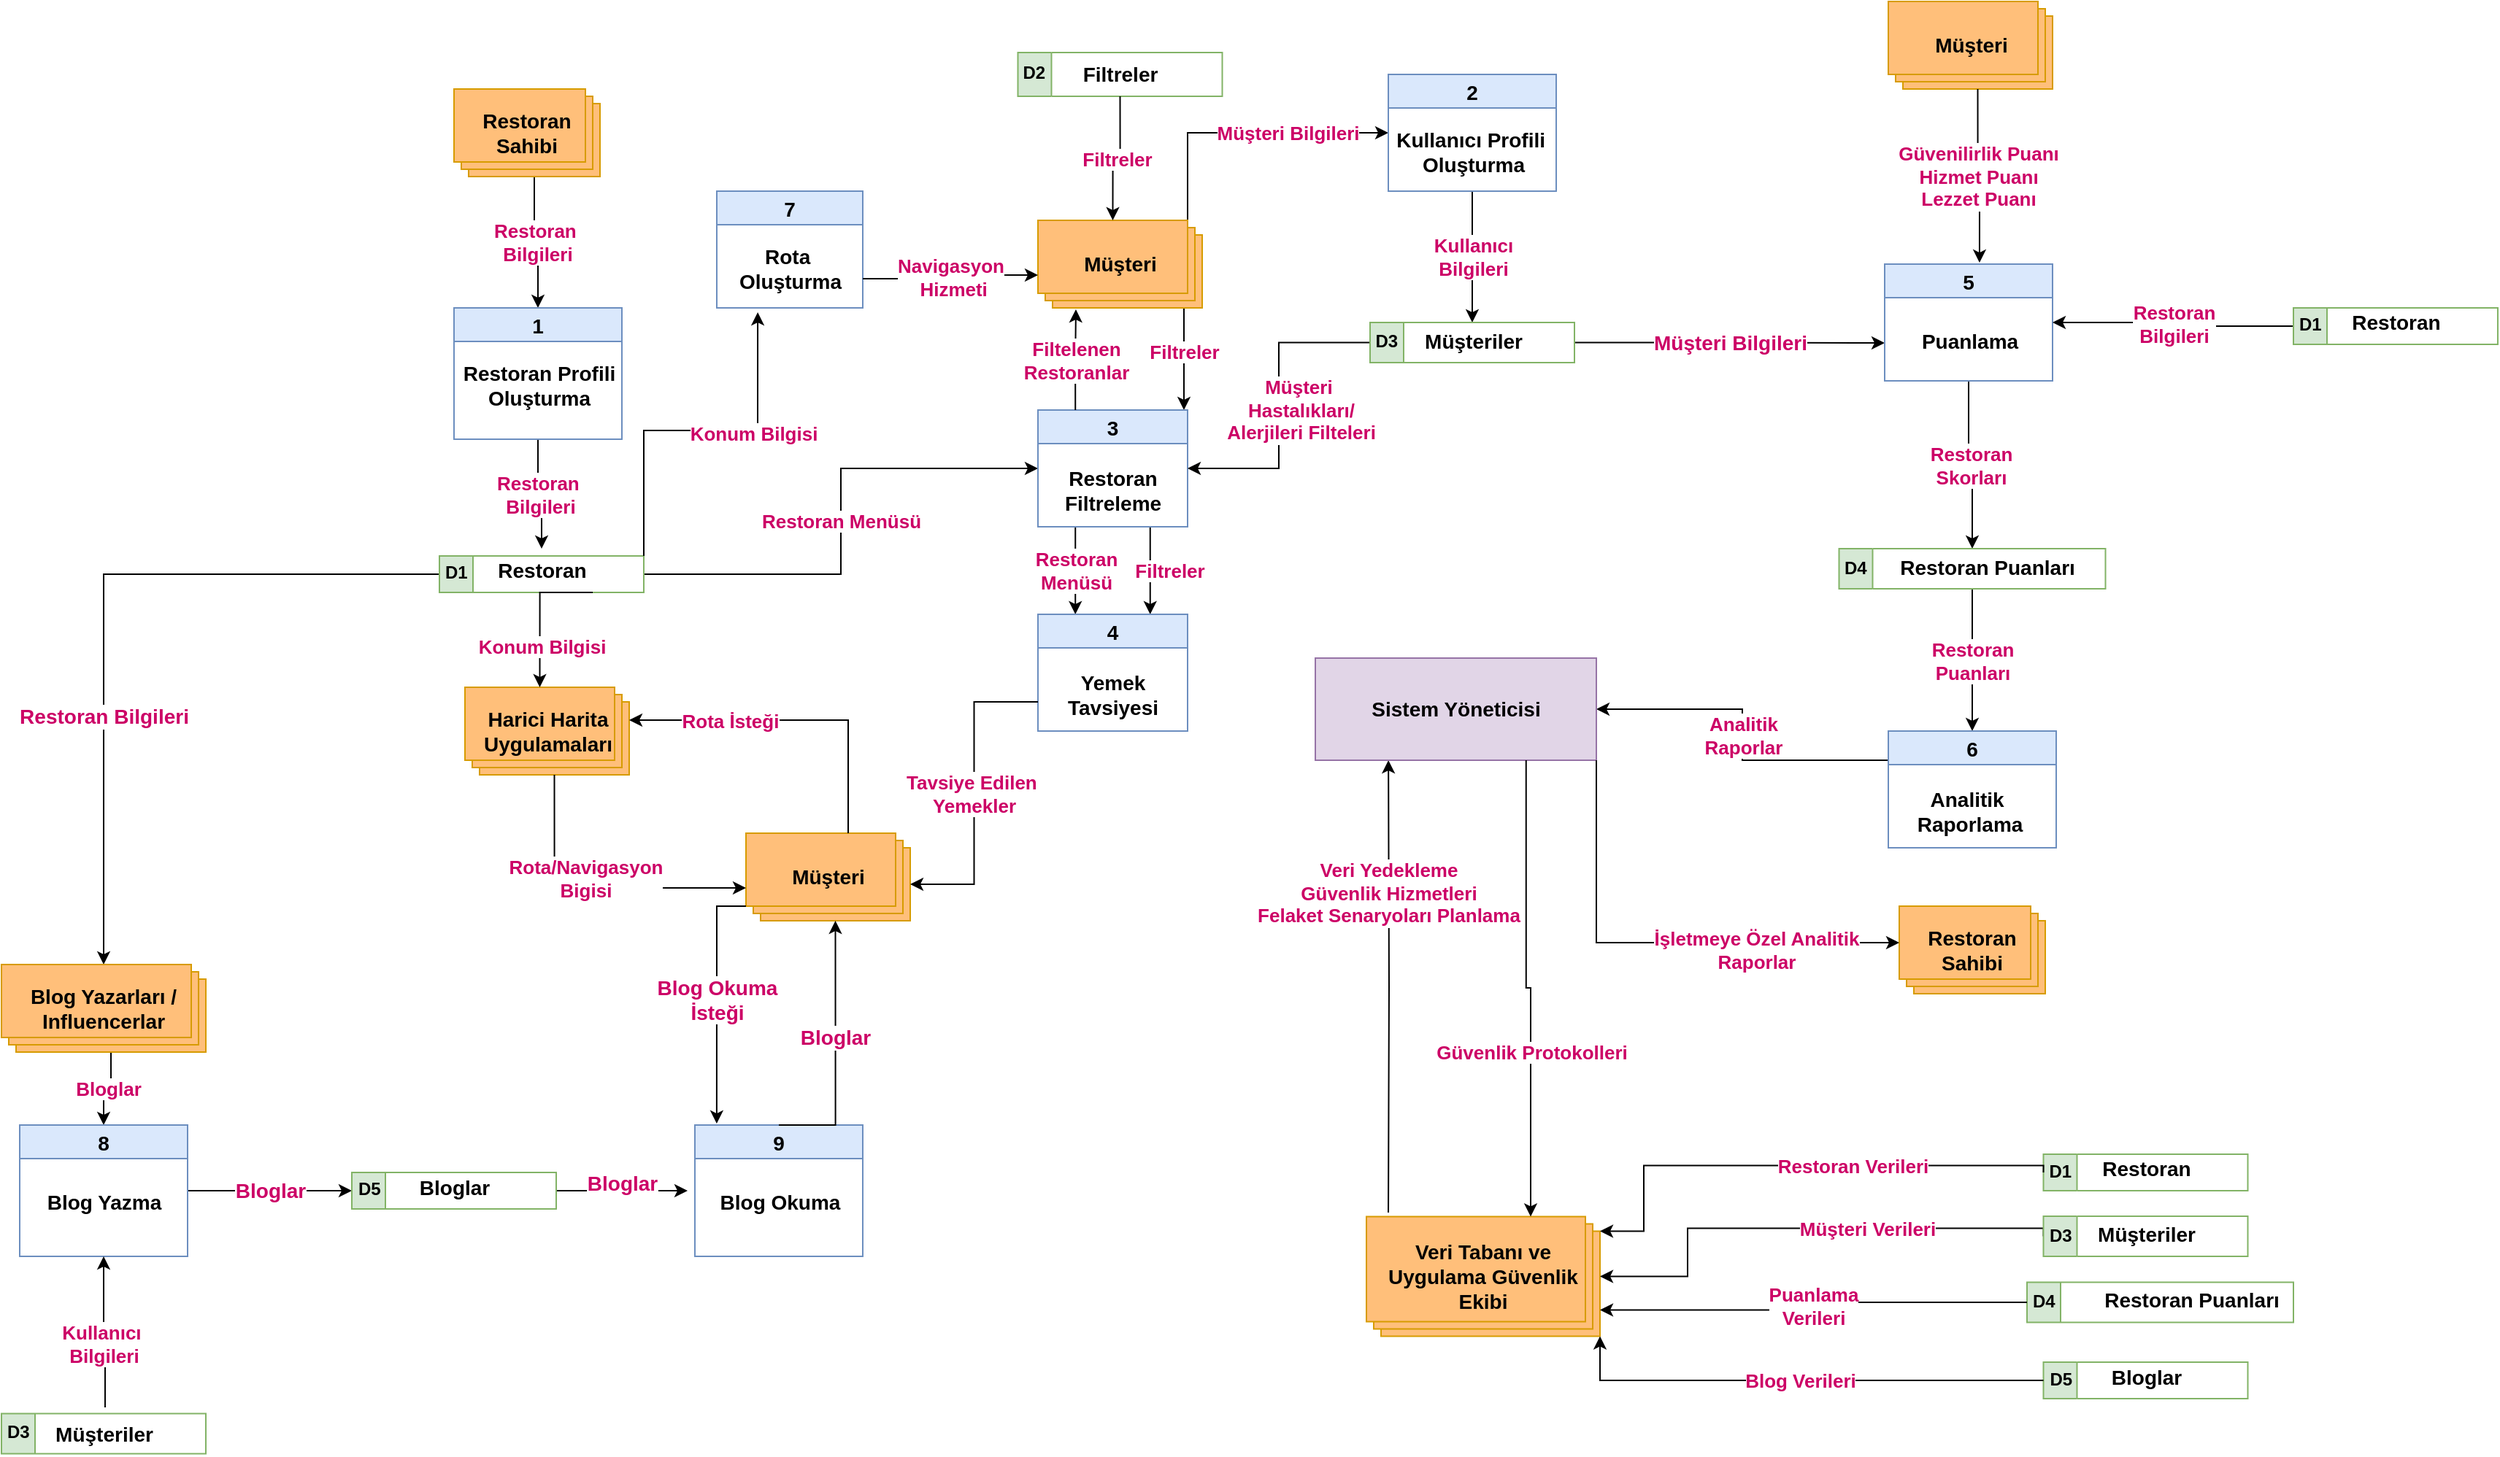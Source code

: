 <mxfile version="24.1.0" type="device">
  <diagram name="Page-1" id="2YBvvXClWsGukQMizWep">
    <mxGraphModel dx="2537" dy="993" grid="1" gridSize="10" guides="1" tooltips="1" connect="1" arrows="1" fold="1" page="1" pageScale="1" pageWidth="850" pageHeight="1100" math="0" shadow="0">
      <root>
        <mxCell id="0" />
        <mxCell id="1" parent="0" />
        <mxCell id="5jO9IAOh-fMtsyT3CvLd-10" value="&lt;font size=&quot;1&quot; color=&quot;#cc0066&quot;&gt;&lt;b style=&quot;font-size: 13px;&quot;&gt;Restoran&amp;nbsp;&lt;/b&gt;&lt;/font&gt;&lt;div&gt;&lt;font size=&quot;1&quot; color=&quot;#cc0066&quot;&gt;&lt;b style=&quot;font-size: 13px;&quot;&gt;Bilgileri&lt;/b&gt;&lt;/font&gt;&lt;/div&gt;" style="edgeStyle=orthogonalEdgeStyle;rounded=0;orthogonalLoop=1;jettySize=auto;html=1;exitX=0;exitY=0;exitDx=55;exitDy=60;exitPerimeter=0;" parent="1" source="5jO9IAOh-fMtsyT3CvLd-6" target="5jO9IAOh-fMtsyT3CvLd-8" edge="1">
          <mxGeometry relative="1" as="geometry" />
        </mxCell>
        <mxCell id="5jO9IAOh-fMtsyT3CvLd-6" value="&lt;b&gt;&lt;font style=&quot;font-size: 14px;&quot;&gt;Restoran Sahibi&lt;/font&gt;&lt;/b&gt;" style="verticalLabelPosition=middle;verticalAlign=middle;html=1;shape=mxgraph.basic.layered_rect;dx=10;outlineConnect=0;whiteSpace=wrap;fillColor=#ffbf7a;strokeColor=#d79b00;labelPosition=center;align=center;" parent="1" vertex="1">
          <mxGeometry x="40" y="70" width="100" height="60" as="geometry" />
        </mxCell>
        <mxCell id="5jO9IAOh-fMtsyT3CvLd-14" value="&lt;font size=&quot;1&quot; color=&quot;#cc0066&quot;&gt;&lt;b style=&quot;font-size: 13px;&quot;&gt;Restoran&amp;nbsp;&lt;/b&gt;&lt;/font&gt;&lt;div&gt;&lt;font size=&quot;1&quot; color=&quot;#cc0066&quot;&gt;&lt;b style=&quot;font-size: 13px;&quot;&gt;Bilgileri&lt;/b&gt;&lt;/font&gt;&lt;/div&gt;" style="edgeStyle=orthogonalEdgeStyle;rounded=0;orthogonalLoop=1;jettySize=auto;html=1;exitX=0.5;exitY=1;exitDx=0;exitDy=0;" parent="1" source="5jO9IAOh-fMtsyT3CvLd-8" target="5jO9IAOh-fMtsyT3CvLd-13" edge="1">
          <mxGeometry relative="1" as="geometry" />
        </mxCell>
        <mxCell id="5jO9IAOh-fMtsyT3CvLd-8" value="1" style="swimlane;fontSize=14;fillColor=#dae8fc;strokeColor=#6c8ebf;" parent="1" vertex="1">
          <mxGeometry x="40" y="220" width="115" height="90" as="geometry" />
        </mxCell>
        <mxCell id="5jO9IAOh-fMtsyT3CvLd-11" value="&lt;b style=&quot;font-size: 14px;&quot;&gt;&lt;font style=&quot;font-size: 14px;&quot;&gt;Restoran Profili&lt;/font&gt;&lt;/b&gt;&lt;div style=&quot;font-size: 14px;&quot;&gt;&lt;b style=&quot;&quot;&gt;&lt;font style=&quot;font-size: 14px;&quot;&gt;Oluşturma&lt;/font&gt;&lt;/b&gt;&lt;/div&gt;" style="text;html=1;align=center;verticalAlign=middle;resizable=0;points=[];autosize=1;strokeColor=none;fillColor=none;" parent="5jO9IAOh-fMtsyT3CvLd-8" vertex="1">
          <mxGeometry x="-7.5" y="28" width="130" height="50" as="geometry" />
        </mxCell>
        <mxCell id="5jO9IAOh-fMtsyT3CvLd-39" value="&lt;b&gt;&lt;font color=&quot;#cc0066&quot; style=&quot;font-size: 13px;&quot;&gt;Restoran Menüsü&lt;/font&gt;&lt;/b&gt;" style="edgeStyle=orthogonalEdgeStyle;rounded=0;orthogonalLoop=1;jettySize=auto;html=1;exitX=1;exitY=0.5;exitDx=0;exitDy=0;entryX=0;entryY=0.5;entryDx=0;entryDy=0;" parent="1" source="5jO9IAOh-fMtsyT3CvLd-12" target="5jO9IAOh-fMtsyT3CvLd-32" edge="1">
          <mxGeometry relative="1" as="geometry" />
        </mxCell>
        <mxCell id="5jO9IAOh-fMtsyT3CvLd-53" value="&lt;b&gt;&lt;font color=&quot;#cc0066&quot; style=&quot;font-size: 14px;&quot;&gt;Restoran Bilgileri&lt;/font&gt;&lt;/b&gt;" style="edgeStyle=orthogonalEdgeStyle;rounded=0;orthogonalLoop=1;jettySize=auto;html=1;exitX=0;exitY=0.5;exitDx=0;exitDy=0;" parent="1" source="5jO9IAOh-fMtsyT3CvLd-12" target="5jO9IAOh-fMtsyT3CvLd-52" edge="1">
          <mxGeometry x="0.317" relative="1" as="geometry">
            <mxPoint as="offset" />
          </mxGeometry>
        </mxCell>
        <mxCell id="5jO9IAOh-fMtsyT3CvLd-12" value="D1" style="swimlane;horizontal=0;whiteSpace=wrap;html=1;startSize=23;textDirection=vertical-lr;fillColor=#d5e8d4;strokeColor=#82b366;" parent="1" vertex="1">
          <mxGeometry x="30" y="390" width="140" height="25" as="geometry" />
        </mxCell>
        <mxCell id="5jO9IAOh-fMtsyT3CvLd-13" value="&lt;b&gt;&lt;font style=&quot;font-size: 14px;&quot;&gt;Restoran&lt;/font&gt;&lt;/b&gt;" style="text;html=1;align=center;verticalAlign=middle;resizable=0;points=[];autosize=1;strokeColor=none;fillColor=none;" parent="5jO9IAOh-fMtsyT3CvLd-12" vertex="1">
          <mxGeometry x="30" y="-5" width="80" height="30" as="geometry" />
        </mxCell>
        <mxCell id="5jO9IAOh-fMtsyT3CvLd-17" value="&lt;b&gt;&lt;font style=&quot;font-size: 14px;&quot;&gt;Harici Harita Uygulamaları&lt;/font&gt;&lt;/b&gt;" style="verticalLabelPosition=middle;verticalAlign=middle;html=1;shape=mxgraph.basic.layered_rect;dx=10;outlineConnect=0;whiteSpace=wrap;fillColor=#ffbf7a;strokeColor=#d79b00;labelPosition=center;align=center;" parent="1" vertex="1">
          <mxGeometry x="47.5" y="480" width="112.5" height="60" as="geometry" />
        </mxCell>
        <mxCell id="5jO9IAOh-fMtsyT3CvLd-18" value="&lt;b&gt;&lt;font color=&quot;#cc0066&quot; style=&quot;font-size: 13px;&quot;&gt;Konum Bilgisi&lt;/font&gt;&lt;/b&gt;" style="edgeStyle=orthogonalEdgeStyle;rounded=0;orthogonalLoop=1;jettySize=auto;html=1;exitX=0.75;exitY=1;exitDx=0;exitDy=0;entryX=0;entryY=0;entryDx=51.25;entryDy=0;entryPerimeter=0;" parent="1" source="5jO9IAOh-fMtsyT3CvLd-12" target="5jO9IAOh-fMtsyT3CvLd-17" edge="1">
          <mxGeometry x="0.448" y="1" relative="1" as="geometry">
            <Array as="points">
              <mxPoint x="99" y="415" />
            </Array>
            <mxPoint as="offset" />
          </mxGeometry>
        </mxCell>
        <mxCell id="5jO9IAOh-fMtsyT3CvLd-19" value="&lt;b&gt;&lt;font style=&quot;font-size: 14px;&quot;&gt;Müşteri&lt;/font&gt;&lt;/b&gt;" style="verticalLabelPosition=middle;verticalAlign=middle;html=1;shape=mxgraph.basic.layered_rect;dx=10;outlineConnect=0;whiteSpace=wrap;fillColor=#ffbf7a;strokeColor=#d79b00;labelPosition=center;align=center;" parent="1" vertex="1">
          <mxGeometry x="240" y="580" width="112.5" height="60" as="geometry" />
        </mxCell>
        <mxCell id="5jO9IAOh-fMtsyT3CvLd-20" value="&lt;br&gt;&lt;font style=&quot;font-family: Helvetica; font-style: normal; font-variant-ligatures: normal; font-variant-caps: normal; font-weight: 400; letter-spacing: normal; orphans: 2; text-align: center; text-indent: 0px; text-transform: none; widows: 2; word-spacing: 0px; -webkit-text-stroke-width: 0px; white-space: nowrap; text-decoration-thickness: initial; text-decoration-style: initial; text-decoration-color: initial;&quot; size=&quot;1&quot; color=&quot;#cc0066&quot;&gt;&lt;b style=&quot;font-size: 13px;&quot;&gt;Rota İsteği&lt;br&gt;&lt;/b&gt;&lt;/font&gt;&lt;div&gt;&lt;br/&gt;&lt;/div&gt;" style="edgeStyle=orthogonalEdgeStyle;rounded=0;orthogonalLoop=1;jettySize=auto;html=1;entryX=0;entryY=0;entryDx=112.5;entryDy=22.5;entryPerimeter=0;" parent="1" source="5jO9IAOh-fMtsyT3CvLd-19" target="5jO9IAOh-fMtsyT3CvLd-17" edge="1">
          <mxGeometry x="0.401" relative="1" as="geometry">
            <mxPoint x="310" y="570" as="sourcePoint" />
            <Array as="points">
              <mxPoint x="310" y="503" />
            </Array>
            <mxPoint x="1" as="offset" />
          </mxGeometry>
        </mxCell>
        <mxCell id="5jO9IAOh-fMtsyT3CvLd-23" value="7" style="swimlane;fontSize=14;fillColor=#dae8fc;strokeColor=#6c8ebf;" parent="1" vertex="1">
          <mxGeometry x="220" y="140" width="100" height="80" as="geometry" />
        </mxCell>
        <mxCell id="5jO9IAOh-fMtsyT3CvLd-24" value="&lt;span style=&quot;font-size: 14px;&quot;&gt;&lt;b&gt;Rota&amp;nbsp;&lt;/b&gt;&lt;/span&gt;&lt;div&gt;&lt;span style=&quot;font-size: 14px;&quot;&gt;&lt;b&gt;Oluşturma&lt;/b&gt;&lt;/span&gt;&lt;/div&gt;" style="text;html=1;align=center;verticalAlign=middle;resizable=0;points=[];autosize=1;strokeColor=none;fillColor=none;" parent="5jO9IAOh-fMtsyT3CvLd-23" vertex="1">
          <mxGeometry x="5" y="28" width="90" height="50" as="geometry" />
        </mxCell>
        <mxCell id="5jO9IAOh-fMtsyT3CvLd-25" value="&lt;b&gt;&lt;font color=&quot;#cc0066&quot; style=&quot;font-size: 13px;&quot;&gt;Konum Bilgisi&lt;/font&gt;&lt;/b&gt;" style="edgeStyle=orthogonalEdgeStyle;rounded=0;orthogonalLoop=1;jettySize=auto;html=1;exitX=1;exitY=0;exitDx=0;exitDy=0;entryX=0.256;entryY=1.1;entryDx=0;entryDy=0;entryPerimeter=0;" parent="1" source="5jO9IAOh-fMtsyT3CvLd-12" target="5jO9IAOh-fMtsyT3CvLd-24" edge="1">
          <mxGeometry x="0.311" y="-2" relative="1" as="geometry">
            <mxPoint as="offset" />
          </mxGeometry>
        </mxCell>
        <mxCell id="5jO9IAOh-fMtsyT3CvLd-34" value="&lt;b style=&quot;color: rgb(0, 0, 0); font-family: Helvetica; font-size: 11px; font-style: normal; font-variant-ligatures: normal; font-variant-caps: normal; letter-spacing: normal; orphans: 2; text-align: center; text-indent: 0px; text-transform: none; widows: 2; word-spacing: 0px; -webkit-text-stroke-width: 0px; white-space: nowrap; text-decoration-thickness: initial; text-decoration-style: initial; text-decoration-color: initial;&quot;&gt;&lt;font style=&quot;font-size: 13px;&quot; color=&quot;#cc0066&quot;&gt;Filtreler&lt;/font&gt;&lt;/b&gt;" style="edgeStyle=orthogonalEdgeStyle;rounded=0;orthogonalLoop=1;jettySize=auto;html=1;exitX=0;exitY=0;exitDx=61.25;exitDy=60;exitPerimeter=0;" parent="1" source="5jO9IAOh-fMtsyT3CvLd-26" target="5jO9IAOh-fMtsyT3CvLd-32" edge="1">
          <mxGeometry x="0.264" relative="1" as="geometry">
            <Array as="points">
              <mxPoint x="540" y="220" />
            </Array>
            <mxPoint as="offset" />
          </mxGeometry>
        </mxCell>
        <mxCell id="5jO9IAOh-fMtsyT3CvLd-47" value="&lt;b&gt;&lt;font color=&quot;#cc0066&quot; style=&quot;font-size: 13px;&quot;&gt;Müşteri Bilgileri&lt;/font&gt;&lt;/b&gt;" style="edgeStyle=orthogonalEdgeStyle;rounded=0;orthogonalLoop=1;jettySize=auto;html=1;exitX=0;exitY=0;exitDx=102.5;exitDy=0;exitPerimeter=0;entryX=0;entryY=0.5;entryDx=0;entryDy=0;" parent="1" source="5jO9IAOh-fMtsyT3CvLd-26" target="5jO9IAOh-fMtsyT3CvLd-44" edge="1">
          <mxGeometry x="0.291" relative="1" as="geometry">
            <mxPoint x="1" as="offset" />
          </mxGeometry>
        </mxCell>
        <mxCell id="5jO9IAOh-fMtsyT3CvLd-26" value="&lt;b&gt;&lt;font style=&quot;font-size: 14px;&quot;&gt;Müşteri&lt;/font&gt;&lt;/b&gt;" style="verticalLabelPosition=middle;verticalAlign=middle;html=1;shape=mxgraph.basic.layered_rect;dx=10;outlineConnect=0;whiteSpace=wrap;fillColor=#ffbf7a;strokeColor=#d79b00;labelPosition=center;align=center;" parent="1" vertex="1">
          <mxGeometry x="440" y="160" width="112.5" height="60" as="geometry" />
        </mxCell>
        <mxCell id="5jO9IAOh-fMtsyT3CvLd-27" value="&lt;span style=&quot;font-size: 13px;&quot;&gt;&lt;font color=&quot;#cc0066&quot; style=&quot;font-size: 13px;&quot;&gt;&lt;b&gt;Navigasyon&lt;/b&gt;&lt;/font&gt;&lt;/span&gt;&lt;div style=&quot;font-size: 13px;&quot;&gt;&lt;font color=&quot;#cc0066&quot; style=&quot;font-size: 13px;&quot;&gt;&lt;b&gt;&amp;nbsp;Hizmeti&lt;/b&gt;&lt;/font&gt;&lt;/div&gt;" style="edgeStyle=orthogonalEdgeStyle;rounded=0;orthogonalLoop=1;jettySize=auto;html=1;exitX=1;exitY=0.75;exitDx=0;exitDy=0;entryX=0;entryY=0;entryDx=0;entryDy=37.5;entryPerimeter=0;" parent="1" source="5jO9IAOh-fMtsyT3CvLd-23" target="5jO9IAOh-fMtsyT3CvLd-26" edge="1">
          <mxGeometry relative="1" as="geometry" />
        </mxCell>
        <mxCell id="5jO9IAOh-fMtsyT3CvLd-28" value="D2" style="swimlane;horizontal=0;whiteSpace=wrap;html=1;startSize=23;textDirection=vertical-lr;fillColor=#d5e8d4;strokeColor=#82b366;" parent="1" vertex="1">
          <mxGeometry x="426.25" y="45" width="140" height="30" as="geometry" />
        </mxCell>
        <mxCell id="5jO9IAOh-fMtsyT3CvLd-31" value="&lt;b&gt;&lt;font style=&quot;font-size: 14px;&quot;&gt;Filtreler&lt;/font&gt;&lt;/b&gt;" style="text;html=1;align=center;verticalAlign=middle;resizable=0;points=[];autosize=1;strokeColor=none;fillColor=none;" parent="5jO9IAOh-fMtsyT3CvLd-28" vertex="1">
          <mxGeometry x="35" width="70" height="30" as="geometry" />
        </mxCell>
        <mxCell id="5jO9IAOh-fMtsyT3CvLd-30" value="&lt;b&gt;&lt;font color=&quot;#cc0066&quot; style=&quot;font-size: 13px;&quot;&gt;Filtreler&lt;/font&gt;&lt;/b&gt;" style="edgeStyle=orthogonalEdgeStyle;rounded=0;orthogonalLoop=1;jettySize=auto;html=1;exitX=0.5;exitY=1;exitDx=0;exitDy=0;entryX=0;entryY=0;entryDx=51.25;entryDy=0;entryPerimeter=0;" parent="1" source="5jO9IAOh-fMtsyT3CvLd-28" target="5jO9IAOh-fMtsyT3CvLd-26" edge="1">
          <mxGeometry relative="1" as="geometry" />
        </mxCell>
        <mxCell id="5jO9IAOh-fMtsyT3CvLd-40" value="&lt;b style=&quot;font-size: 13px;&quot;&gt;&lt;font color=&quot;#cc0066&quot; style=&quot;font-size: 13px;&quot;&gt;Restoran&lt;/font&gt;&lt;/b&gt;&lt;div style=&quot;font-size: 13px;&quot;&gt;&lt;b style=&quot;&quot;&gt;&lt;font color=&quot;#cc0066&quot; style=&quot;font-size: 13px;&quot;&gt;Menüsü&lt;/font&gt;&lt;/b&gt;&lt;/div&gt;" style="edgeStyle=orthogonalEdgeStyle;rounded=0;orthogonalLoop=1;jettySize=auto;html=1;exitX=0.25;exitY=1;exitDx=0;exitDy=0;entryX=0.25;entryY=0;entryDx=0;entryDy=0;" parent="1" source="5jO9IAOh-fMtsyT3CvLd-32" target="5jO9IAOh-fMtsyT3CvLd-36" edge="1">
          <mxGeometry relative="1" as="geometry" />
        </mxCell>
        <mxCell id="5jO9IAOh-fMtsyT3CvLd-41" value="&lt;b&gt;&lt;font color=&quot;#cc0066&quot; style=&quot;font-size: 13px;&quot;&gt;Filtreler&lt;/font&gt;&lt;/b&gt;" style="edgeStyle=orthogonalEdgeStyle;rounded=0;orthogonalLoop=1;jettySize=auto;html=1;exitX=0.75;exitY=1;exitDx=0;exitDy=0;entryX=0.75;entryY=0;entryDx=0;entryDy=0;" parent="1" source="5jO9IAOh-fMtsyT3CvLd-32" target="5jO9IAOh-fMtsyT3CvLd-36" edge="1">
          <mxGeometry y="13" relative="1" as="geometry">
            <mxPoint as="offset" />
          </mxGeometry>
        </mxCell>
        <mxCell id="5jO9IAOh-fMtsyT3CvLd-32" value="3" style="swimlane;fontSize=14;fillColor=#dae8fc;strokeColor=#6c8ebf;" parent="1" vertex="1">
          <mxGeometry x="440" y="290" width="102.5" height="80" as="geometry" />
        </mxCell>
        <mxCell id="5jO9IAOh-fMtsyT3CvLd-33" value="&lt;span style=&quot;font-size: 14px;&quot;&gt;&lt;b&gt;Restoran&lt;/b&gt;&lt;/span&gt;&lt;div&gt;&lt;span style=&quot;font-size: 14px;&quot;&gt;&lt;b&gt;Filtreleme&lt;/b&gt;&lt;/span&gt;&lt;/div&gt;" style="text;html=1;align=center;verticalAlign=middle;resizable=0;points=[];autosize=1;strokeColor=none;fillColor=none;" parent="5jO9IAOh-fMtsyT3CvLd-32" vertex="1">
          <mxGeometry x="6.25" y="30" width="90" height="50" as="geometry" />
        </mxCell>
        <mxCell id="5jO9IAOh-fMtsyT3CvLd-35" value="&lt;b style=&quot;font-size: 13px;&quot;&gt;&lt;font color=&quot;#cc0066&quot; style=&quot;font-size: 13px;&quot;&gt;Filtelenen&lt;/font&gt;&lt;/b&gt;&lt;div style=&quot;font-size: 13px;&quot;&gt;&lt;b style=&quot;&quot;&gt;&lt;font color=&quot;#cc0066&quot; style=&quot;font-size: 13px;&quot;&gt;Restoranlar&lt;/font&gt;&lt;/b&gt;&lt;/div&gt;" style="edgeStyle=orthogonalEdgeStyle;rounded=0;orthogonalLoop=1;jettySize=auto;html=1;exitX=0.25;exitY=0;exitDx=0;exitDy=0;entryX=0.231;entryY=1.017;entryDx=0;entryDy=0;entryPerimeter=0;" parent="1" source="5jO9IAOh-fMtsyT3CvLd-32" target="5jO9IAOh-fMtsyT3CvLd-26" edge="1">
          <mxGeometry relative="1" as="geometry" />
        </mxCell>
        <mxCell id="5jO9IAOh-fMtsyT3CvLd-36" value="4" style="swimlane;fontSize=14;fillColor=#dae8fc;strokeColor=#6c8ebf;startSize=23;" parent="1" vertex="1">
          <mxGeometry x="440" y="430" width="102.5" height="80" as="geometry" />
        </mxCell>
        <mxCell id="5jO9IAOh-fMtsyT3CvLd-37" value="&lt;span style=&quot;font-size: 14px;&quot;&gt;&lt;b&gt;Yemek&lt;/b&gt;&lt;/span&gt;&lt;div&gt;&lt;span style=&quot;font-size: 14px;&quot;&gt;&lt;b&gt;Tavsiyesi&lt;/b&gt;&lt;/span&gt;&lt;/div&gt;" style="text;html=1;align=center;verticalAlign=middle;resizable=0;points=[];autosize=1;strokeColor=none;fillColor=none;" parent="5jO9IAOh-fMtsyT3CvLd-36" vertex="1">
          <mxGeometry x="6.25" y="30" width="90" height="50" as="geometry" />
        </mxCell>
        <mxCell id="5jO9IAOh-fMtsyT3CvLd-42" value="&lt;font style=&quot;font-family: Helvetica; font-style: normal; font-variant-ligatures: normal; font-variant-caps: normal; font-weight: 400; letter-spacing: normal; orphans: 2; text-align: center; text-indent: 0px; text-transform: none; widows: 2; word-spacing: 0px; -webkit-text-stroke-width: 0px; white-space: nowrap; text-decoration-thickness: initial; text-decoration-style: initial; text-decoration-color: initial; font-size: 13px;&quot; color=&quot;#cc0066&quot;&gt;&lt;b&gt;Rota/Navigasyon&lt;/b&gt;&lt;/font&gt;&lt;div style=&quot;color: rgb(0, 0, 0); font-family: Helvetica; font-style: normal; font-variant-ligatures: normal; font-variant-caps: normal; font-weight: 400; letter-spacing: normal; orphans: 2; text-align: center; text-indent: 0px; text-transform: none; widows: 2; word-spacing: 0px; -webkit-text-stroke-width: 0px; white-space: nowrap; text-decoration-thickness: initial; text-decoration-style: initial; text-decoration-color: initial; font-size: 13px;&quot;&gt;&lt;font style=&quot;font-size: 13px;&quot; color=&quot;#cc0066&quot;&gt;&lt;b&gt;Bigisi&lt;/b&gt;&lt;/font&gt;&lt;/div&gt;" style="edgeStyle=orthogonalEdgeStyle;rounded=0;orthogonalLoop=1;jettySize=auto;html=1;exitX=0;exitY=0;exitDx=61.25;exitDy=60;exitPerimeter=0;entryX=0;entryY=0;entryDx=0;entryDy=37.5;entryPerimeter=0;" parent="1" source="5jO9IAOh-fMtsyT3CvLd-17" target="5jO9IAOh-fMtsyT3CvLd-19" edge="1">
          <mxGeometry x="-0.054" y="8" relative="1" as="geometry">
            <mxPoint y="1" as="offset" />
          </mxGeometry>
        </mxCell>
        <mxCell id="5jO9IAOh-fMtsyT3CvLd-43" value="&lt;b style=&quot;color: rgb(0, 0, 0); font-family: Helvetica; font-style: normal; font-variant-ligatures: normal; font-variant-caps: normal; letter-spacing: normal; orphans: 2; text-align: center; text-indent: 0px; text-transform: none; widows: 2; word-spacing: 0px; -webkit-text-stroke-width: 0px; white-space: nowrap; text-decoration-thickness: initial; text-decoration-style: initial; text-decoration-color: initial; font-size: 13px;&quot;&gt;&lt;font style=&quot;font-size: 13px;&quot; color=&quot;#cc0066&quot;&gt;Tavsiye Edilen&amp;nbsp;&lt;/font&gt;&lt;/b&gt;&lt;div style=&quot;color: rgb(0, 0, 0); font-family: Helvetica; font-style: normal; font-variant-ligatures: normal; font-variant-caps: normal; font-weight: 400; letter-spacing: normal; orphans: 2; text-align: center; text-indent: 0px; text-transform: none; widows: 2; word-spacing: 0px; -webkit-text-stroke-width: 0px; white-space: nowrap; text-decoration-thickness: initial; text-decoration-style: initial; text-decoration-color: initial; font-size: 13px;&quot;&gt;&lt;b&gt;&lt;font style=&quot;font-size: 13px;&quot; color=&quot;#cc0066&quot;&gt;Yemekler&lt;/font&gt;&lt;/b&gt;&lt;/div&gt;" style="edgeStyle=orthogonalEdgeStyle;rounded=0;orthogonalLoop=1;jettySize=auto;html=1;exitX=0;exitY=0.75;exitDx=0;exitDy=0;entryX=0;entryY=0;entryDx=112.5;entryDy=35;entryPerimeter=0;" parent="1" source="5jO9IAOh-fMtsyT3CvLd-36" target="5jO9IAOh-fMtsyT3CvLd-19" edge="1">
          <mxGeometry relative="1" as="geometry" />
        </mxCell>
        <mxCell id="5jO9IAOh-fMtsyT3CvLd-50" value="&lt;b style=&quot;font-size: 13px;&quot;&gt;&lt;font color=&quot;#cc0066&quot; style=&quot;font-size: 13px;&quot;&gt;Kullanıcı&lt;/font&gt;&lt;/b&gt;&lt;div style=&quot;font-size: 13px;&quot;&gt;&lt;b style=&quot;&quot;&gt;&lt;font color=&quot;#cc0066&quot; style=&quot;font-size: 13px;&quot;&gt;Bilgileri&lt;/font&gt;&lt;/b&gt;&lt;/div&gt;" style="edgeStyle=orthogonalEdgeStyle;rounded=0;orthogonalLoop=1;jettySize=auto;html=1;exitX=0.5;exitY=1;exitDx=0;exitDy=0;entryX=0.5;entryY=0;entryDx=0;entryDy=0;" parent="1" source="5jO9IAOh-fMtsyT3CvLd-44" target="5jO9IAOh-fMtsyT3CvLd-48" edge="1">
          <mxGeometry relative="1" as="geometry" />
        </mxCell>
        <mxCell id="5jO9IAOh-fMtsyT3CvLd-44" value="2" style="swimlane;fontSize=14;fillColor=#dae8fc;strokeColor=#6c8ebf;startSize=23;" parent="1" vertex="1">
          <mxGeometry x="680" y="60" width="115" height="80" as="geometry" />
        </mxCell>
        <mxCell id="5jO9IAOh-fMtsyT3CvLd-45" value="&lt;span style=&quot;font-size: 14px;&quot;&gt;&lt;b&gt;Kullanıcı Profili&amp;nbsp;&lt;/b&gt;&lt;/span&gt;&lt;div&gt;&lt;span style=&quot;font-size: 14px;&quot;&gt;&lt;b&gt;Oluşturma&lt;/b&gt;&lt;/span&gt;&lt;/div&gt;" style="text;html=1;align=center;verticalAlign=middle;resizable=0;points=[];autosize=1;strokeColor=none;fillColor=none;" parent="5jO9IAOh-fMtsyT3CvLd-44" vertex="1">
          <mxGeometry x="-7.5" y="28" width="130" height="50" as="geometry" />
        </mxCell>
        <mxCell id="5jO9IAOh-fMtsyT3CvLd-51" value="&lt;b style=&quot;font-size: 13px;&quot;&gt;&lt;font color=&quot;#cc0066&quot; style=&quot;font-size: 13px;&quot;&gt;Müşteri&amp;nbsp;&lt;/font&gt;&lt;/b&gt;&lt;div style=&quot;font-size: 13px;&quot;&gt;&lt;b&gt;&lt;font color=&quot;#cc0066&quot; style=&quot;font-size: 13px;&quot;&gt;Hastalıkları/&lt;/font&gt;&lt;/b&gt;&lt;/div&gt;&lt;div style=&quot;font-size: 13px;&quot;&gt;&lt;b style=&quot;&quot;&gt;&lt;font color=&quot;#cc0066&quot; style=&quot;font-size: 13px;&quot;&gt;Alerjileri Filteleri&lt;/font&gt;&lt;/b&gt;&lt;/div&gt;" style="edgeStyle=orthogonalEdgeStyle;rounded=0;orthogonalLoop=1;jettySize=auto;html=1;exitX=0;exitY=0.5;exitDx=0;exitDy=0;entryX=1;entryY=0.5;entryDx=0;entryDy=0;" parent="1" source="5jO9IAOh-fMtsyT3CvLd-48" target="5jO9IAOh-fMtsyT3CvLd-32" edge="1">
          <mxGeometry x="0.029" y="15" relative="1" as="geometry">
            <mxPoint as="offset" />
          </mxGeometry>
        </mxCell>
        <mxCell id="5jO9IAOh-fMtsyT3CvLd-72" value="&lt;b&gt;&lt;font color=&quot;#cc0066&quot; style=&quot;font-size: 14px;&quot;&gt;Müşteri Bilgileri&lt;/font&gt;&lt;/b&gt;" style="edgeStyle=orthogonalEdgeStyle;rounded=0;orthogonalLoop=1;jettySize=auto;html=1;exitX=1;exitY=0.5;exitDx=0;exitDy=0;" parent="1" source="5jO9IAOh-fMtsyT3CvLd-48" edge="1">
          <mxGeometry relative="1" as="geometry">
            <mxPoint x="1020" y="244" as="targetPoint" />
          </mxGeometry>
        </mxCell>
        <mxCell id="5jO9IAOh-fMtsyT3CvLd-48" value="D3" style="swimlane;horizontal=0;whiteSpace=wrap;html=1;startSize=23;textDirection=vertical-lr;fillColor=#d5e8d4;strokeColor=#82b366;" parent="1" vertex="1">
          <mxGeometry x="667.5" y="230" width="140" height="27.5" as="geometry" />
        </mxCell>
        <mxCell id="5jO9IAOh-fMtsyT3CvLd-49" value="&lt;b&gt;&lt;font style=&quot;font-size: 14px;&quot;&gt;Müşteriler&lt;/font&gt;&lt;/b&gt;" style="text;html=1;align=center;verticalAlign=middle;resizable=0;points=[];autosize=1;strokeColor=none;fillColor=none;" parent="5jO9IAOh-fMtsyT3CvLd-48" vertex="1">
          <mxGeometry x="25" y="-2.5" width="90" height="30" as="geometry" />
        </mxCell>
        <mxCell id="5jO9IAOh-fMtsyT3CvLd-60" value="&lt;b&gt;&lt;font style=&quot;font-size: 13px;&quot; color=&quot;#cc0066&quot;&gt;Bloglar&lt;/font&gt;&lt;/b&gt;" style="edgeStyle=orthogonalEdgeStyle;rounded=0;orthogonalLoop=1;jettySize=auto;html=1;exitX=0;exitY=0;exitDx=75;exitDy=60;exitPerimeter=0;entryX=0.5;entryY=0;entryDx=0;entryDy=0;" parent="1" source="5jO9IAOh-fMtsyT3CvLd-52" target="5jO9IAOh-fMtsyT3CvLd-54" edge="1">
          <mxGeometry relative="1" as="geometry" />
        </mxCell>
        <mxCell id="5jO9IAOh-fMtsyT3CvLd-52" value="&lt;b&gt;&lt;font style=&quot;font-size: 14px;&quot;&gt;Blog Yazarları /&lt;/font&gt;&lt;/b&gt;&lt;div&gt;&lt;b&gt;&lt;font style=&quot;font-size: 14px;&quot;&gt;Influencerlar&lt;/font&gt;&lt;/b&gt;&lt;/div&gt;" style="verticalLabelPosition=middle;verticalAlign=middle;html=1;shape=mxgraph.basic.layered_rect;dx=10;outlineConnect=0;whiteSpace=wrap;fillColor=#ffbf7a;strokeColor=#d79b00;labelPosition=center;align=center;" parent="1" vertex="1">
          <mxGeometry x="-270" y="670" width="140" height="60" as="geometry" />
        </mxCell>
        <mxCell id="5jO9IAOh-fMtsyT3CvLd-63" value="&lt;b&gt;&lt;font color=&quot;#cc0066&quot; style=&quot;font-size: 14px;&quot;&gt;Bloglar&lt;/font&gt;&lt;/b&gt;" style="edgeStyle=orthogonalEdgeStyle;rounded=0;orthogonalLoop=1;jettySize=auto;html=1;exitX=1;exitY=0.5;exitDx=0;exitDy=0;entryX=0;entryY=0.5;entryDx=0;entryDy=0;" parent="1" source="5jO9IAOh-fMtsyT3CvLd-54" target="5jO9IAOh-fMtsyT3CvLd-56" edge="1">
          <mxGeometry relative="1" as="geometry" />
        </mxCell>
        <mxCell id="5jO9IAOh-fMtsyT3CvLd-54" value="8" style="swimlane;fontSize=14;fillColor=#dae8fc;strokeColor=#6c8ebf;" parent="1" vertex="1">
          <mxGeometry x="-257.5" y="780" width="115" height="90" as="geometry" />
        </mxCell>
        <mxCell id="5jO9IAOh-fMtsyT3CvLd-55" value="&lt;span style=&quot;font-size: 14px;&quot;&gt;&lt;b&gt;Blog Yazma&lt;/b&gt;&lt;/span&gt;" style="text;html=1;align=center;verticalAlign=middle;resizable=0;points=[];autosize=1;strokeColor=none;fillColor=none;" parent="5jO9IAOh-fMtsyT3CvLd-54" vertex="1">
          <mxGeometry x="7.5" y="38" width="100" height="30" as="geometry" />
        </mxCell>
        <mxCell id="5jO9IAOh-fMtsyT3CvLd-66" value="&#xa;&lt;b style=&quot;color: rgb(0, 0, 0); font-family: Helvetica; font-size: 11px; font-style: normal; font-variant-ligatures: normal; font-variant-caps: normal; letter-spacing: normal; orphans: 2; text-align: center; text-indent: 0px; text-transform: none; widows: 2; word-spacing: 0px; -webkit-text-stroke-width: 0px; white-space: nowrap; text-decoration-thickness: initial; text-decoration-style: initial; text-decoration-color: initial;&quot;&gt;&lt;font style=&quot;font-size: 14px;&quot; color=&quot;#cc0066&quot;&gt;Bloglar&lt;/font&gt;&lt;/b&gt;&#xa;&#xa;" style="edgeStyle=orthogonalEdgeStyle;rounded=0;orthogonalLoop=1;jettySize=auto;html=1;exitX=1;exitY=0.5;exitDx=0;exitDy=0;" parent="1" source="5jO9IAOh-fMtsyT3CvLd-56" edge="1">
          <mxGeometry relative="1" as="geometry">
            <mxPoint x="200" y="825" as="targetPoint" />
          </mxGeometry>
        </mxCell>
        <mxCell id="5jO9IAOh-fMtsyT3CvLd-56" value="D5" style="swimlane;horizontal=0;whiteSpace=wrap;html=1;startSize=23;textDirection=vertical-lr;fillColor=#d5e8d4;strokeColor=#82b366;" parent="1" vertex="1">
          <mxGeometry x="-30" y="812.5" width="140" height="25" as="geometry" />
        </mxCell>
        <mxCell id="5jO9IAOh-fMtsyT3CvLd-57" value="&lt;b&gt;&lt;font style=&quot;font-size: 14px;&quot;&gt;Bloglar&lt;/font&gt;&lt;/b&gt;" style="text;html=1;align=center;verticalAlign=middle;resizable=0;points=[];autosize=1;strokeColor=none;fillColor=none;" parent="5jO9IAOh-fMtsyT3CvLd-56" vertex="1">
          <mxGeometry x="35" y="-5" width="70" height="30" as="geometry" />
        </mxCell>
        <mxCell id="5jO9IAOh-fMtsyT3CvLd-64" value="9" style="swimlane;fontSize=14;fillColor=#dae8fc;strokeColor=#6c8ebf;" parent="1" vertex="1">
          <mxGeometry x="205" y="780" width="115" height="90" as="geometry" />
        </mxCell>
        <mxCell id="5jO9IAOh-fMtsyT3CvLd-65" value="&lt;span style=&quot;font-size: 14px;&quot;&gt;&lt;b&gt;Blog Okuma&lt;/b&gt;&lt;/span&gt;" style="text;html=1;align=center;verticalAlign=middle;resizable=0;points=[];autosize=1;strokeColor=none;fillColor=none;" parent="5jO9IAOh-fMtsyT3CvLd-64" vertex="1">
          <mxGeometry x="2.5" y="38" width="110" height="30" as="geometry" />
        </mxCell>
        <mxCell id="5jO9IAOh-fMtsyT3CvLd-67" value="&lt;b&gt;&lt;font color=&quot;#cc0066&quot; style=&quot;font-size: 14px;&quot;&gt;Bloglar&lt;/font&gt;&lt;/b&gt;" style="edgeStyle=orthogonalEdgeStyle;rounded=0;orthogonalLoop=1;jettySize=auto;html=1;exitX=0.5;exitY=0;exitDx=0;exitDy=0;entryX=0;entryY=0;entryDx=61.25;entryDy=60;entryPerimeter=0;" parent="1" source="5jO9IAOh-fMtsyT3CvLd-64" target="5jO9IAOh-fMtsyT3CvLd-19" edge="1">
          <mxGeometry x="0.105" relative="1" as="geometry">
            <Array as="points">
              <mxPoint x="301" y="780" />
            </Array>
            <mxPoint as="offset" />
          </mxGeometry>
        </mxCell>
        <mxCell id="5jO9IAOh-fMtsyT3CvLd-69" value="&lt;b style=&quot;font-size: 14px;&quot;&gt;&lt;font color=&quot;#cc0066&quot; style=&quot;font-size: 14px;&quot;&gt;Blog Okuma&lt;/font&gt;&lt;/b&gt;&lt;div style=&quot;font-size: 14px;&quot;&gt;&lt;b style=&quot;&quot;&gt;&lt;font color=&quot;#cc0066&quot; style=&quot;font-size: 14px;&quot;&gt;İsteği&lt;/font&gt;&lt;/b&gt;&lt;/div&gt;" style="edgeStyle=orthogonalEdgeStyle;rounded=0;orthogonalLoop=1;jettySize=auto;html=1;exitX=0;exitY=0;exitDx=0;exitDy=50;exitPerimeter=0;entryX=0.13;entryY=-0.011;entryDx=0;entryDy=0;entryPerimeter=0;" parent="1" source="5jO9IAOh-fMtsyT3CvLd-19" target="5jO9IAOh-fMtsyT3CvLd-64" edge="1">
          <mxGeometry relative="1" as="geometry" />
        </mxCell>
        <mxCell id="5jO9IAOh-fMtsyT3CvLd-83" value="&lt;b style=&quot;font-size: 13px;&quot;&gt;&lt;font color=&quot;#cc0066&quot; style=&quot;font-size: 13px;&quot;&gt;Restoran&lt;/font&gt;&lt;/b&gt;&lt;div style=&quot;font-size: 13px;&quot;&gt;&lt;b style=&quot;&quot;&gt;&lt;font color=&quot;#cc0066&quot; style=&quot;font-size: 13px;&quot;&gt;Skorları&lt;/font&gt;&lt;/b&gt;&lt;/div&gt;" style="edgeStyle=orthogonalEdgeStyle;rounded=0;orthogonalLoop=1;jettySize=auto;html=1;exitX=0.5;exitY=1;exitDx=0;exitDy=0;entryX=0.5;entryY=0;entryDx=0;entryDy=0;" parent="1" source="5jO9IAOh-fMtsyT3CvLd-70" target="5jO9IAOh-fMtsyT3CvLd-81" edge="1">
          <mxGeometry relative="1" as="geometry" />
        </mxCell>
        <mxCell id="5jO9IAOh-fMtsyT3CvLd-70" value="5" style="swimlane;fontSize=14;fillColor=#dae8fc;strokeColor=#6c8ebf;startSize=23;" parent="1" vertex="1">
          <mxGeometry x="1020" y="190" width="115" height="80" as="geometry" />
        </mxCell>
        <mxCell id="5jO9IAOh-fMtsyT3CvLd-71" value="&lt;span style=&quot;font-size: 14px;&quot;&gt;&lt;b&gt;Puanlama&lt;/b&gt;&lt;/span&gt;" style="text;html=1;align=center;verticalAlign=middle;resizable=0;points=[];autosize=1;strokeColor=none;fillColor=none;" parent="5jO9IAOh-fMtsyT3CvLd-70" vertex="1">
          <mxGeometry x="12.5" y="38" width="90" height="30" as="geometry" />
        </mxCell>
        <mxCell id="5jO9IAOh-fMtsyT3CvLd-73" value="&lt;b&gt;&lt;font style=&quot;font-size: 14px;&quot;&gt;Müşteri&lt;/font&gt;&lt;/b&gt;" style="verticalLabelPosition=middle;verticalAlign=middle;html=1;shape=mxgraph.basic.layered_rect;dx=10;outlineConnect=0;whiteSpace=wrap;fillColor=#ffbf7a;strokeColor=#d79b00;labelPosition=center;align=center;" parent="1" vertex="1">
          <mxGeometry x="1022.5" y="10" width="112.5" height="60" as="geometry" />
        </mxCell>
        <mxCell id="5jO9IAOh-fMtsyT3CvLd-74" value="&lt;span style=&quot;font-size: 13px;&quot;&gt;&lt;font color=&quot;#cc0066&quot; style=&quot;font-size: 13px;&quot;&gt;&lt;b&gt;Güvenilirlik Puanı&lt;/b&gt;&lt;/font&gt;&lt;/span&gt;&lt;div style=&quot;font-size: 13px;&quot;&gt;&lt;font color=&quot;#cc0066&quot; style=&quot;font-size: 13px;&quot;&gt;&lt;b&gt;Hizmet Puanı&lt;/b&gt;&lt;/font&gt;&lt;/div&gt;&lt;div style=&quot;font-size: 13px;&quot;&gt;&lt;font color=&quot;#cc0066&quot; style=&quot;font-size: 13px;&quot;&gt;&lt;b&gt;Lezzet Puanı&lt;/b&gt;&lt;/font&gt;&lt;/div&gt;" style="edgeStyle=orthogonalEdgeStyle;rounded=0;orthogonalLoop=1;jettySize=auto;html=1;exitX=0;exitY=0;exitDx=61.25;exitDy=60;exitPerimeter=0;entryX=0.565;entryY=-0.012;entryDx=0;entryDy=0;entryPerimeter=0;" parent="1" source="5jO9IAOh-fMtsyT3CvLd-73" target="5jO9IAOh-fMtsyT3CvLd-70" edge="1">
          <mxGeometry relative="1" as="geometry" />
        </mxCell>
        <mxCell id="5jO9IAOh-fMtsyT3CvLd-75" value="D3" style="swimlane;horizontal=0;whiteSpace=wrap;html=1;startSize=23;textDirection=vertical-lr;fillColor=#d5e8d4;strokeColor=#82b366;" parent="1" vertex="1">
          <mxGeometry x="-270" y="977.75" width="140" height="27.5" as="geometry" />
        </mxCell>
        <mxCell id="5jO9IAOh-fMtsyT3CvLd-76" value="&lt;b&gt;&lt;font style=&quot;font-size: 14px;&quot;&gt;Müşteriler&lt;/font&gt;&lt;/b&gt;" style="text;html=1;align=center;verticalAlign=middle;resizable=0;points=[];autosize=1;strokeColor=none;fillColor=none;" parent="5jO9IAOh-fMtsyT3CvLd-75" vertex="1">
          <mxGeometry x="25" y="-1.25" width="90" height="30" as="geometry" />
        </mxCell>
        <mxCell id="5jO9IAOh-fMtsyT3CvLd-77" value="&lt;b&gt;&lt;font color=&quot;#cc0066&quot; style=&quot;font-size: 13px;&quot;&gt;Kullanıcı&amp;nbsp;&lt;/font&gt;&lt;/b&gt;&lt;div&gt;&lt;b&gt;&lt;font color=&quot;#cc0066&quot; style=&quot;font-size: 13px;&quot;&gt;Bilgileri&lt;/font&gt;&lt;/b&gt;&lt;/div&gt;" style="edgeStyle=orthogonalEdgeStyle;rounded=0;orthogonalLoop=1;jettySize=auto;html=1;entryX=0.5;entryY=1;entryDx=0;entryDy=0;exitX=0.511;exitY=-0.1;exitDx=0;exitDy=0;exitPerimeter=0;" parent="1" source="5jO9IAOh-fMtsyT3CvLd-76" target="5jO9IAOh-fMtsyT3CvLd-54" edge="1">
          <mxGeometry x="-0.148" relative="1" as="geometry">
            <mxPoint x="-200" y="940" as="sourcePoint" />
            <mxPoint x="-200" y="890" as="targetPoint" />
            <Array as="points">
              <mxPoint x="-200" y="940" />
            </Array>
            <mxPoint as="offset" />
          </mxGeometry>
        </mxCell>
        <mxCell id="5jO9IAOh-fMtsyT3CvLd-80" value="&lt;b style=&quot;font-size: 13px;&quot;&gt;&lt;font color=&quot;#cc0066&quot; style=&quot;font-size: 13px;&quot;&gt;Restoran&lt;/font&gt;&lt;/b&gt;&lt;div style=&quot;font-size: 13px;&quot;&gt;&lt;b style=&quot;&quot;&gt;&lt;font color=&quot;#cc0066&quot; style=&quot;font-size: 13px;&quot;&gt;Bilgileri&lt;/font&gt;&lt;/b&gt;&lt;/div&gt;" style="edgeStyle=orthogonalEdgeStyle;rounded=0;orthogonalLoop=1;jettySize=auto;html=1;exitX=0;exitY=0.5;exitDx=0;exitDy=0;entryX=1;entryY=0.5;entryDx=0;entryDy=0;" parent="1" source="5jO9IAOh-fMtsyT3CvLd-78" target="5jO9IAOh-fMtsyT3CvLd-70" edge="1">
          <mxGeometry relative="1" as="geometry" />
        </mxCell>
        <mxCell id="5jO9IAOh-fMtsyT3CvLd-78" value="D1" style="swimlane;horizontal=0;whiteSpace=wrap;html=1;startSize=23;textDirection=vertical-lr;fillColor=#d5e8d4;strokeColor=#82b366;" parent="1" vertex="1">
          <mxGeometry x="1300" y="220" width="140" height="25" as="geometry" />
        </mxCell>
        <mxCell id="5jO9IAOh-fMtsyT3CvLd-79" value="&lt;b&gt;&lt;font style=&quot;font-size: 14px;&quot;&gt;Restoran&lt;/font&gt;&lt;/b&gt;" style="text;html=1;align=center;verticalAlign=middle;resizable=0;points=[];autosize=1;strokeColor=none;fillColor=none;" parent="5jO9IAOh-fMtsyT3CvLd-78" vertex="1">
          <mxGeometry x="30" y="-5" width="80" height="30" as="geometry" />
        </mxCell>
        <mxCell id="5jO9IAOh-fMtsyT3CvLd-86" value="&lt;b style=&quot;font-size: 13px;&quot;&gt;&lt;font color=&quot;#cc0066&quot; style=&quot;font-size: 13px;&quot;&gt;Restoran&lt;/font&gt;&lt;/b&gt;&lt;div style=&quot;font-size: 13px;&quot;&gt;&lt;b style=&quot;&quot;&gt;&lt;font color=&quot;#cc0066&quot; style=&quot;font-size: 13px;&quot;&gt;Puanları&lt;/font&gt;&lt;/b&gt;&lt;/div&gt;" style="edgeStyle=orthogonalEdgeStyle;rounded=0;orthogonalLoop=1;jettySize=auto;html=1;exitX=0.5;exitY=1;exitDx=0;exitDy=0;entryX=0.5;entryY=0;entryDx=0;entryDy=0;" parent="1" source="5jO9IAOh-fMtsyT3CvLd-81" target="5jO9IAOh-fMtsyT3CvLd-84" edge="1">
          <mxGeometry relative="1" as="geometry" />
        </mxCell>
        <mxCell id="5jO9IAOh-fMtsyT3CvLd-81" value="D4" style="swimlane;horizontal=0;whiteSpace=wrap;html=1;startSize=23;textDirection=vertical-lr;fillColor=#d5e8d4;strokeColor=#82b366;" parent="1" vertex="1">
          <mxGeometry x="988.75" y="385" width="182.5" height="27.5" as="geometry" />
        </mxCell>
        <mxCell id="5jO9IAOh-fMtsyT3CvLd-82" value="&lt;b&gt;&lt;font style=&quot;font-size: 14px;&quot;&gt;Restoran Puanları&lt;/font&gt;&lt;/b&gt;" style="text;html=1;align=center;verticalAlign=middle;resizable=0;points=[];autosize=1;strokeColor=none;fillColor=none;" parent="5jO9IAOh-fMtsyT3CvLd-81" vertex="1">
          <mxGeometry x="31.25" y="-2.5" width="140" height="30" as="geometry" />
        </mxCell>
        <mxCell id="vNPCuHTMZIiZQWBAMSCX-3" value="&lt;b style=&quot;font-size: 13px;&quot;&gt;&lt;font color=&quot;#cc0066&quot;&gt;Analitik&lt;/font&gt;&lt;/b&gt;&lt;div style=&quot;font-size: 13px;&quot;&gt;&lt;b&gt;&lt;font color=&quot;#cc0066&quot;&gt;Raporlar&lt;/font&gt;&lt;/b&gt;&lt;/div&gt;" style="edgeStyle=orthogonalEdgeStyle;rounded=0;orthogonalLoop=1;jettySize=auto;html=1;exitX=0;exitY=0.25;exitDx=0;exitDy=0;entryX=1;entryY=0.5;entryDx=0;entryDy=0;" edge="1" parent="1" source="5jO9IAOh-fMtsyT3CvLd-84" target="vNPCuHTMZIiZQWBAMSCX-1">
          <mxGeometry relative="1" as="geometry" />
        </mxCell>
        <mxCell id="5jO9IAOh-fMtsyT3CvLd-84" value="6" style="swimlane;fontSize=14;fillColor=#dae8fc;strokeColor=#6c8ebf;startSize=23;" parent="1" vertex="1">
          <mxGeometry x="1022.5" y="510" width="115" height="80" as="geometry" />
        </mxCell>
        <mxCell id="5jO9IAOh-fMtsyT3CvLd-85" value="&lt;span style=&quot;font-size: 14px;&quot;&gt;&lt;b&gt;Analitik&amp;nbsp;&lt;/b&gt;&lt;/span&gt;&lt;div&gt;&lt;span style=&quot;font-size: 14px;&quot;&gt;&lt;b&gt;Raporlama&lt;/b&gt;&lt;/span&gt;&lt;/div&gt;" style="text;html=1;align=center;verticalAlign=middle;resizable=0;points=[];autosize=1;strokeColor=none;fillColor=none;" parent="5jO9IAOh-fMtsyT3CvLd-84" vertex="1">
          <mxGeometry x="5" y="30" width="100" height="50" as="geometry" />
        </mxCell>
        <mxCell id="5jO9IAOh-fMtsyT3CvLd-87" value="&lt;b&gt;&lt;font style=&quot;font-size: 14px;&quot;&gt;Restoran Sahibi&lt;/font&gt;&lt;/b&gt;" style="verticalLabelPosition=middle;verticalAlign=middle;html=1;shape=mxgraph.basic.layered_rect;dx=10;outlineConnect=0;whiteSpace=wrap;fillColor=#ffbf7a;strokeColor=#d79b00;labelPosition=center;align=center;" parent="1" vertex="1">
          <mxGeometry x="1030" y="630" width="100" height="60" as="geometry" />
        </mxCell>
        <mxCell id="5jO9IAOh-fMtsyT3CvLd-104" value="&lt;b style=&quot;font-size: 13px;&quot;&gt;&lt;font color=&quot;#cc0066&quot; style=&quot;font-size: 13px;&quot;&gt;Veri Yedekleme&lt;/font&gt;&lt;/b&gt;&lt;div style=&quot;font-size: 13px;&quot;&gt;&lt;b&gt;&lt;font color=&quot;#cc0066&quot; style=&quot;font-size: 13px;&quot;&gt;Güvenlik Hizmetleri&lt;/font&gt;&lt;/b&gt;&lt;/div&gt;&lt;div style=&quot;font-size: 13px;&quot;&gt;&lt;b style=&quot;&quot;&gt;&lt;font color=&quot;#cc0066&quot; style=&quot;font-size: 13px;&quot;&gt;Felaket Senaryoları Planlama&lt;/font&gt;&lt;/b&gt;&lt;/div&gt;" style="edgeStyle=orthogonalEdgeStyle;rounded=0;orthogonalLoop=1;jettySize=auto;html=1;entryX=0.5;entryY=1;entryDx=0;entryDy=0;exitX=0.328;exitY=-0.034;exitDx=0;exitDy=0;exitPerimeter=0;" parent="1" edge="1">
          <mxGeometry x="0.416" relative="1" as="geometry">
            <mxPoint x="680.01" y="839.962" as="sourcePoint" />
            <mxPoint x="680.06" y="530" as="targetPoint" />
            <Array as="points" />
            <mxPoint as="offset" />
          </mxGeometry>
        </mxCell>
        <mxCell id="5jO9IAOh-fMtsyT3CvLd-89" value="&lt;b&gt;&lt;font style=&quot;font-size: 14px;&quot;&gt;Veri Tabanı ve Uygulama Güvenlik Ekibi&lt;/font&gt;&lt;/b&gt;" style="verticalLabelPosition=middle;verticalAlign=middle;html=1;shape=mxgraph.basic.layered_rect;dx=10;outlineConnect=0;whiteSpace=wrap;fillColor=#ffbf7a;strokeColor=#d79b00;labelPosition=center;align=center;" parent="1" vertex="1">
          <mxGeometry x="665" y="842.75" width="160" height="82" as="geometry" />
        </mxCell>
        <mxCell id="5jO9IAOh-fMtsyT3CvLd-90" value="D1" style="swimlane;horizontal=0;whiteSpace=wrap;html=1;startSize=23;textDirection=vertical-lr;fillColor=#d5e8d4;strokeColor=#82b366;" parent="1" vertex="1">
          <mxGeometry x="1128.75" y="800" width="140" height="25" as="geometry" />
        </mxCell>
        <mxCell id="5jO9IAOh-fMtsyT3CvLd-91" value="&lt;b&gt;&lt;font style=&quot;font-size: 14px;&quot;&gt;Restoran&lt;/font&gt;&lt;/b&gt;" style="text;html=1;align=center;verticalAlign=middle;resizable=0;points=[];autosize=1;strokeColor=none;fillColor=none;" parent="5jO9IAOh-fMtsyT3CvLd-90" vertex="1">
          <mxGeometry x="30" y="-5" width="80" height="30" as="geometry" />
        </mxCell>
        <mxCell id="5jO9IAOh-fMtsyT3CvLd-99" value="&lt;b style=&quot;color: rgb(0, 0, 0); font-family: Helvetica; font-size: 11px; font-style: normal; font-variant-ligatures: normal; font-variant-caps: normal; letter-spacing: normal; orphans: 2; text-align: center; text-indent: 0px; text-transform: none; widows: 2; word-spacing: 0px; -webkit-text-stroke-width: 0px; white-space: nowrap; text-decoration-thickness: initial; text-decoration-style: initial; text-decoration-color: initial;&quot;&gt;&lt;font style=&quot;font-size: 13px;&quot; color=&quot;#cc0066&quot;&gt;Müşteri Verileri&lt;/font&gt;&lt;/b&gt;" style="edgeStyle=orthogonalEdgeStyle;rounded=0;orthogonalLoop=1;jettySize=auto;html=1;exitX=0;exitY=0.5;exitDx=0;exitDy=0;" parent="1" source="5jO9IAOh-fMtsyT3CvLd-92" target="5jO9IAOh-fMtsyT3CvLd-89" edge="1">
          <mxGeometry x="-0.271" relative="1" as="geometry">
            <Array as="points">
              <mxPoint x="885" y="850.75" />
              <mxPoint x="885" y="883.75" />
            </Array>
            <mxPoint x="-1" as="offset" />
          </mxGeometry>
        </mxCell>
        <mxCell id="5jO9IAOh-fMtsyT3CvLd-92" value="D3" style="swimlane;horizontal=0;whiteSpace=wrap;html=1;startSize=23;textDirection=vertical-lr;fillColor=#d5e8d4;strokeColor=#82b366;" parent="1" vertex="1">
          <mxGeometry x="1128.75" y="842.5" width="140" height="27.5" as="geometry" />
        </mxCell>
        <mxCell id="5jO9IAOh-fMtsyT3CvLd-93" value="&lt;b&gt;&lt;font style=&quot;font-size: 14px;&quot;&gt;Müşteriler&lt;/font&gt;&lt;/b&gt;" style="text;html=1;align=center;verticalAlign=middle;resizable=0;points=[];autosize=1;strokeColor=none;fillColor=none;" parent="5jO9IAOh-fMtsyT3CvLd-92" vertex="1">
          <mxGeometry x="25" y="-2.5" width="90" height="30" as="geometry" />
        </mxCell>
        <mxCell id="5jO9IAOh-fMtsyT3CvLd-94" value="D4" style="swimlane;horizontal=0;whiteSpace=wrap;html=1;startSize=23;textDirection=vertical-lr;fillColor=#d5e8d4;strokeColor=#82b366;" parent="1" vertex="1">
          <mxGeometry x="1117.5" y="887.75" width="182.5" height="27.5" as="geometry" />
        </mxCell>
        <mxCell id="5jO9IAOh-fMtsyT3CvLd-95" value="&lt;b&gt;&lt;font style=&quot;font-size: 14px;&quot;&gt;Restoran Puanları&lt;/font&gt;&lt;/b&gt;" style="text;html=1;align=center;verticalAlign=middle;resizable=0;points=[];autosize=1;strokeColor=none;fillColor=none;" parent="5jO9IAOh-fMtsyT3CvLd-94" vertex="1">
          <mxGeometry x="42.5" y="-2.5" width="140" height="30" as="geometry" />
        </mxCell>
        <mxCell id="5jO9IAOh-fMtsyT3CvLd-96" value="D5" style="swimlane;horizontal=0;whiteSpace=wrap;html=1;startSize=23;textDirection=vertical-lr;fillColor=#d5e8d4;strokeColor=#82b366;" parent="1" vertex="1">
          <mxGeometry x="1128.75" y="942.5" width="140" height="25" as="geometry" />
        </mxCell>
        <mxCell id="5jO9IAOh-fMtsyT3CvLd-97" value="&lt;b&gt;&lt;font style=&quot;font-size: 14px;&quot;&gt;Bloglar&lt;/font&gt;&lt;/b&gt;" style="text;html=1;align=center;verticalAlign=middle;resizable=0;points=[];autosize=1;strokeColor=none;fillColor=none;" parent="5jO9IAOh-fMtsyT3CvLd-96" vertex="1">
          <mxGeometry x="35" y="-5" width="70" height="30" as="geometry" />
        </mxCell>
        <mxCell id="5jO9IAOh-fMtsyT3CvLd-98" value="&lt;b&gt;&lt;font color=&quot;#cc0066&quot; style=&quot;font-size: 13px;&quot;&gt;Restoran Verileri&lt;/font&gt;&lt;/b&gt;" style="edgeStyle=orthogonalEdgeStyle;rounded=0;orthogonalLoop=1;jettySize=auto;html=1;exitX=0;exitY=0.5;exitDx=0;exitDy=0;entryX=0;entryY=0;entryDx=160;entryDy=10;entryPerimeter=0;" parent="1" source="5jO9IAOh-fMtsyT3CvLd-90" target="5jO9IAOh-fMtsyT3CvLd-89" edge="1">
          <mxGeometry x="-0.224" relative="1" as="geometry">
            <Array as="points">
              <mxPoint x="855" y="807.75" />
              <mxPoint x="855" y="852.75" />
            </Array>
            <mxPoint x="1" as="offset" />
          </mxGeometry>
        </mxCell>
        <mxCell id="5jO9IAOh-fMtsyT3CvLd-100" value="&lt;b style=&quot;font-size: 13px;&quot;&gt;&lt;font color=&quot;#cc0066&quot; style=&quot;font-size: 13px;&quot;&gt;Puanlama&lt;/font&gt;&lt;/b&gt;&lt;div style=&quot;font-size: 13px;&quot;&gt;&lt;b style=&quot;&quot;&gt;&lt;font color=&quot;#cc0066&quot; style=&quot;font-size: 13px;&quot;&gt;Verileri&lt;/font&gt;&lt;/b&gt;&lt;/div&gt;" style="edgeStyle=orthogonalEdgeStyle;rounded=0;orthogonalLoop=1;jettySize=auto;html=1;exitX=0;exitY=0.5;exitDx=0;exitDy=0;entryX=0;entryY=0;entryDx=160;entryDy=64;entryPerimeter=0;" parent="1" source="5jO9IAOh-fMtsyT3CvLd-94" target="5jO9IAOh-fMtsyT3CvLd-89" edge="1">
          <mxGeometry relative="1" as="geometry" />
        </mxCell>
        <mxCell id="5jO9IAOh-fMtsyT3CvLd-101" value="&lt;b&gt;&lt;font color=&quot;#cc0066&quot; style=&quot;font-size: 13px;&quot;&gt;Blog Verileri&lt;/font&gt;&lt;/b&gt;" style="edgeStyle=orthogonalEdgeStyle;rounded=0;orthogonalLoop=1;jettySize=auto;html=1;exitX=0;exitY=0.5;exitDx=0;exitDy=0;entryX=0;entryY=0;entryDx=160;entryDy=82;entryPerimeter=0;" parent="1" source="5jO9IAOh-fMtsyT3CvLd-96" target="5jO9IAOh-fMtsyT3CvLd-89" edge="1">
          <mxGeometry relative="1" as="geometry" />
        </mxCell>
        <mxCell id="vNPCuHTMZIiZQWBAMSCX-1" value="&lt;b&gt;&lt;font style=&quot;font-size: 14px;&quot;&gt;Sistem Yöneticisi&lt;/font&gt;&lt;/b&gt;" style="rounded=0;whiteSpace=wrap;html=1;fillColor=#e1d5e7;strokeColor=#9673a6;" vertex="1" parent="1">
          <mxGeometry x="630" y="460" width="192.5" height="70" as="geometry" />
        </mxCell>
        <mxCell id="vNPCuHTMZIiZQWBAMSCX-2" value="&lt;b style=&quot;color: rgb(0, 0, 0); font-family: Helvetica; font-size: 13px; font-style: normal; font-variant-ligatures: normal; font-variant-caps: normal; letter-spacing: normal; orphans: 2; text-align: center; text-indent: 0px; text-transform: none; widows: 2; word-spacing: 0px; -webkit-text-stroke-width: 0px; white-space: nowrap; background-color: rgb(255, 255, 255); text-decoration-thickness: initial; text-decoration-style: initial; text-decoration-color: initial;&quot;&gt;&lt;font style=&quot;font-size: 13px;&quot; color=&quot;#cc0066&quot;&gt;Güvenlik Protokolleri&lt;/font&gt;&lt;/b&gt;" style="edgeStyle=orthogonalEdgeStyle;rounded=0;orthogonalLoop=1;jettySize=auto;html=1;exitX=0.75;exitY=1;exitDx=0;exitDy=0;entryX=0;entryY=0;entryDx=112.5;entryDy=0;entryPerimeter=0;" edge="1" parent="1" source="vNPCuHTMZIiZQWBAMSCX-1" target="5jO9IAOh-fMtsyT3CvLd-89">
          <mxGeometry x="0.286" relative="1" as="geometry">
            <Array as="points">
              <mxPoint x="774" y="686" />
              <mxPoint x="777" y="686" />
            </Array>
            <mxPoint as="offset" />
          </mxGeometry>
        </mxCell>
        <mxCell id="vNPCuHTMZIiZQWBAMSCX-4" value="&lt;b style=&quot;color: rgb(0, 0, 0); font-family: Helvetica; font-style: normal; font-variant-ligatures: normal; font-variant-caps: normal; letter-spacing: normal; orphans: 2; text-align: center; text-indent: 0px; text-transform: none; widows: 2; word-spacing: 0px; -webkit-text-stroke-width: 0px; white-space: nowrap; text-decoration-thickness: initial; text-decoration-style: initial; text-decoration-color: initial; font-size: 13px;&quot;&gt;&lt;font style=&quot;font-size: 13px;&quot; color=&quot;#cc0066&quot;&gt;İşletmeye Özel Analitik&lt;/font&gt;&lt;/b&gt;&lt;div style=&quot;color: rgb(0, 0, 0); font-family: Helvetica; font-style: normal; font-variant-ligatures: normal; font-variant-caps: normal; font-weight: 400; letter-spacing: normal; orphans: 2; text-align: center; text-indent: 0px; text-transform: none; widows: 2; word-spacing: 0px; -webkit-text-stroke-width: 0px; white-space: nowrap; text-decoration-thickness: initial; text-decoration-style: initial; text-decoration-color: initial; font-size: 13px;&quot;&gt;&lt;b&gt;&lt;font style=&quot;font-size: 13px;&quot; color=&quot;#cc0066&quot;&gt;Raporlar&lt;/font&gt;&lt;/b&gt;&lt;/div&gt;" style="edgeStyle=orthogonalEdgeStyle;rounded=0;orthogonalLoop=1;jettySize=auto;html=1;exitX=1;exitY=1;exitDx=0;exitDy=0;entryX=0;entryY=0;entryDx=0;entryDy=25;entryPerimeter=0;" edge="1" parent="1" source="vNPCuHTMZIiZQWBAMSCX-1" target="5jO9IAOh-fMtsyT3CvLd-87">
          <mxGeometry x="0.409" y="-5" relative="1" as="geometry">
            <mxPoint as="offset" />
          </mxGeometry>
        </mxCell>
      </root>
    </mxGraphModel>
  </diagram>
</mxfile>
